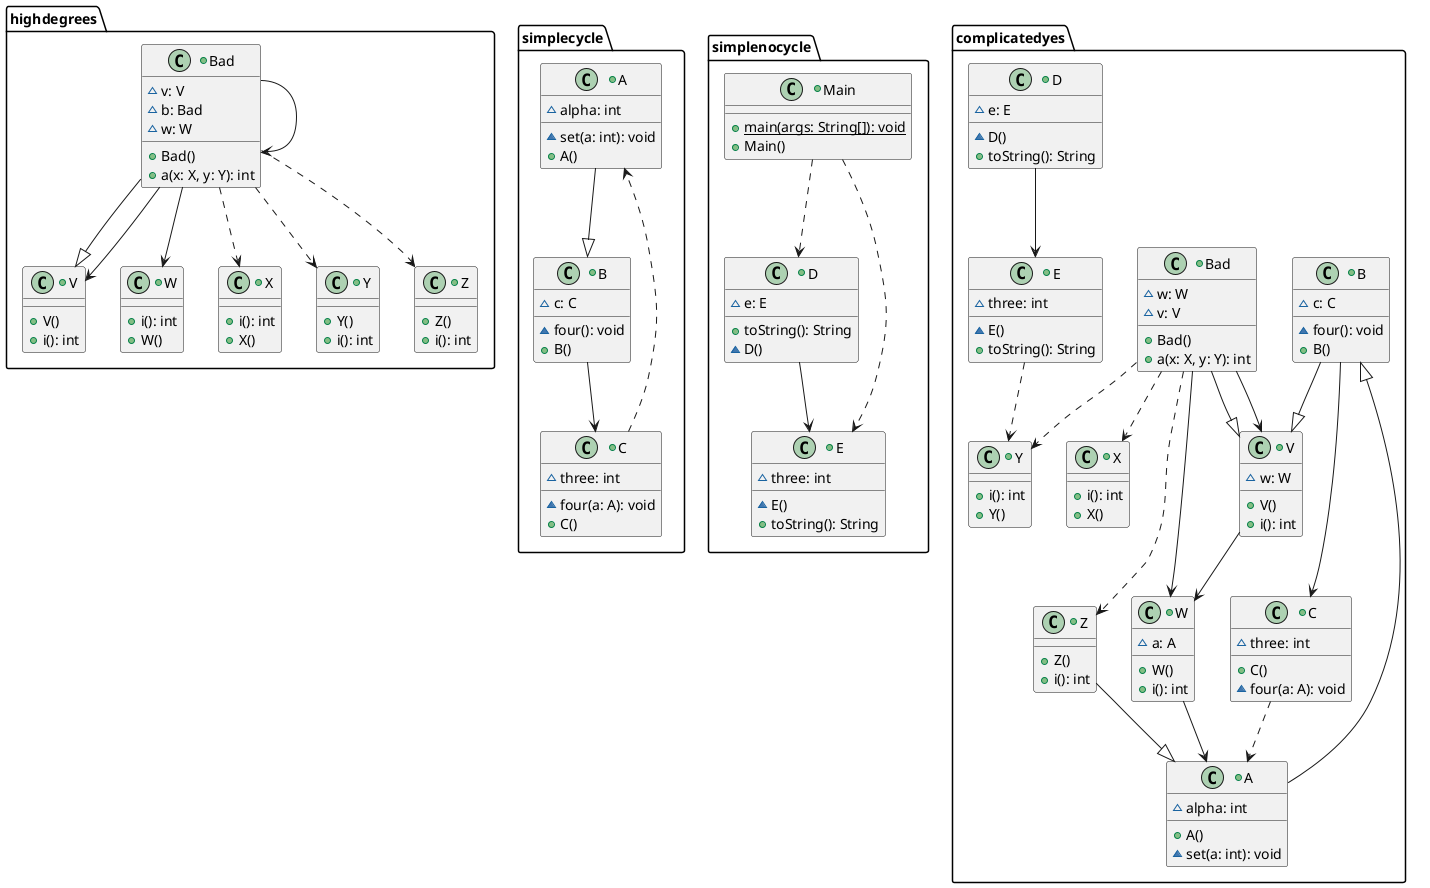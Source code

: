 @startuml
'Generated by linter project
'Certain abstract methods and enum methods do not have paramater names available
'Inner classes, Exceptions, and Generic/Paramaterized classes are unsupported
'There may also be the occasional mysterious missing type paramater or return type or dependency

package highdegrees {
	+class V {
		+V()
		+i(): int
	}
	+class W {
		+i(): int
		+W()
	}
	+class X {
		+i(): int
		+X()
	}
	+class Bad {
		~v: V
		~b: Bad
		~w: W
		+Bad()
		+a(x: X, y: Y): int
	}
	+class Y {
		+Y()
		+i(): int
	}
	+class Z {
		+Z()
		+i(): int
	}
 }
package simplecycle {
	+class A {
		~alpha: int
		~set(a: int): void
		+A()
	}
	+class B {
		~c: C
		~four(): void
		+B()
	}
	+class C {
		~three: int
		~four(a: A): void
		+C()
	}
 }
package simplenocycle {
	+class Main {
		+{static} main(args: String[]): void
		+Main()
	}
	+class D {
		~e: E
		+toString(): String
		~D()
	}
	+class E {
		~three: int
		~E()
		+toString(): String
	}
 }
package complicatedyes {
	+class B {
		~c: C
		~four(): void
		+B()
	}
	+class C {
		~three: int
		+C()
		~four(a: A): void
	}
	+class V {
		~w: W
		+V()
		+i(): int
	}
	+class W {
		~a: A
		+W()
		+i(): int
	}
	+class X {
		+i(): int
		+X()
	}
	+class Y {
		+i(): int
		+Y()
	}
	+class Z {
		+Z()
		+i(): int
	}
	+class Bad {
		~w: W
		~v: V
		+Bad()
		+a(x: X, y: Y): int
	}
	+class D {
		~e: E
		~D()
		+toString(): String
	}
	+class E {
		~three: int
		~E()
		+toString(): String
	}
	+class A {
		~alpha: int
		+A()
		~set(a: int): void
	}
 }
complicatedyes.D --> complicatedyes.E
highdegrees.Bad --|> highdegrees.V
highdegrees.Bad --> highdegrees.V
highdegrees.Bad --> highdegrees.W
highdegrees.Bad ..> highdegrees.X
highdegrees.Bad --> highdegrees.Bad
highdegrees.Bad ..> highdegrees.Y
highdegrees.Bad ..> highdegrees.Z
complicatedyes.E ..> complicatedyes.Y
complicatedyes.A --|> complicatedyes.B
complicatedyes.B --> complicatedyes.C
complicatedyes.B --|> complicatedyes.V
complicatedyes.C ..> complicatedyes.A
simplecycle.B --> simplecycle.C
simplecycle.C ..> simplecycle.A
complicatedyes.Bad ..> complicatedyes.X
complicatedyes.Bad ..> complicatedyes.Y
complicatedyes.Bad ..> complicatedyes.Z
complicatedyes.Bad --|> complicatedyes.V
complicatedyes.Bad --> complicatedyes.V
complicatedyes.Bad --> complicatedyes.W
complicatedyes.Z --|> complicatedyes.A
complicatedyes.V --> complicatedyes.W
complicatedyes.W --> complicatedyes.A
simplenocycle.D --> simplenocycle.E
simplenocycle.Main ..> simplenocycle.E
simplenocycle.Main ..> simplenocycle.D
simplecycle.A --|> simplecycle.B
@enduml